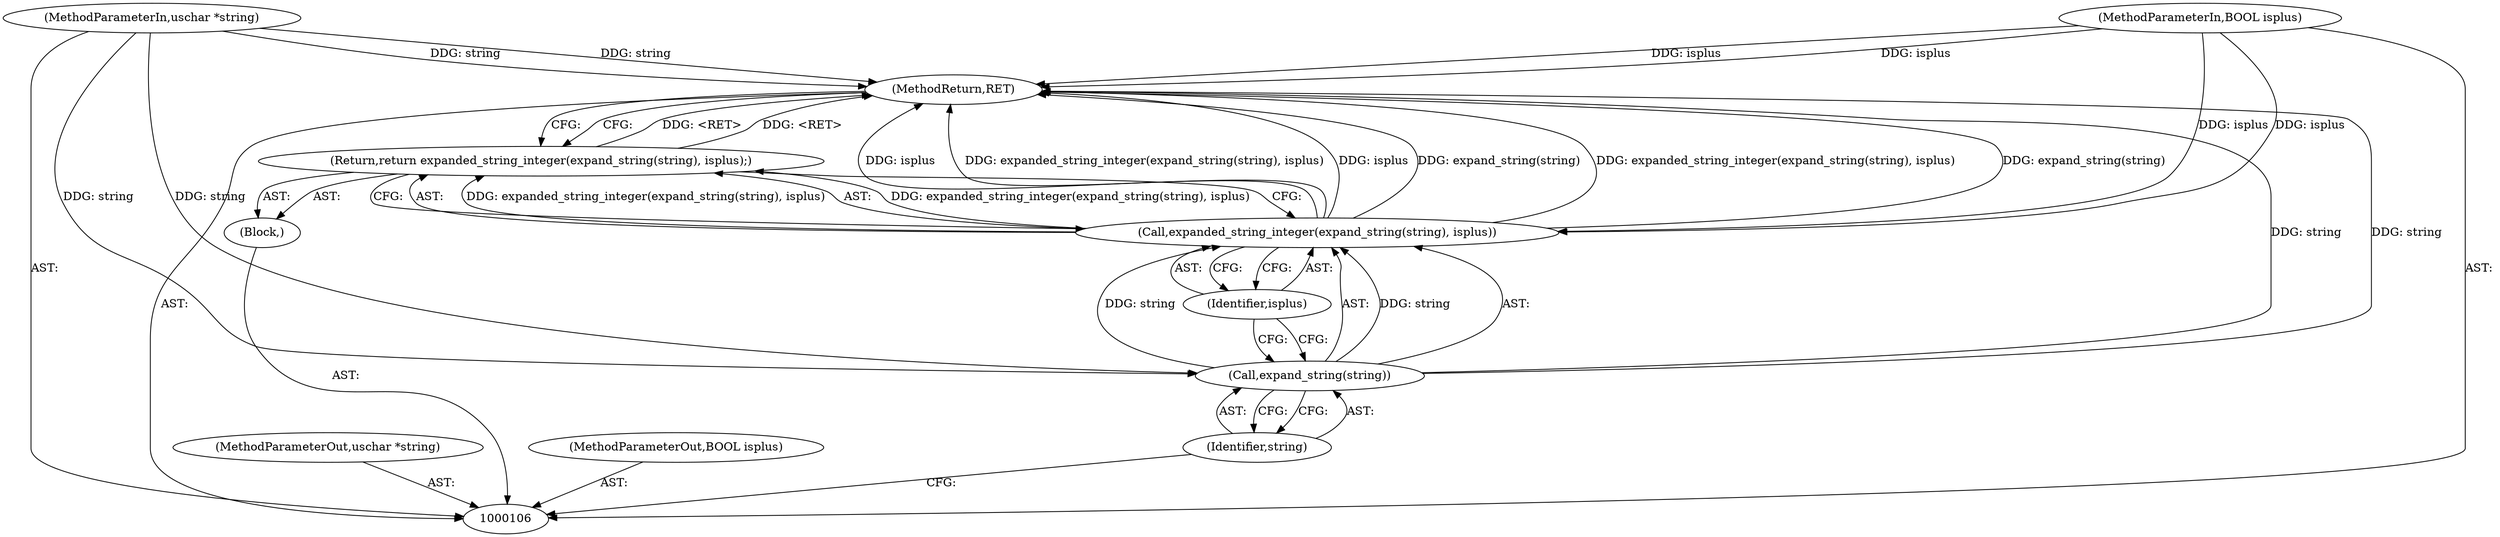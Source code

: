 digraph "0_exim_88a5ee399db9c15c2a94cd95aae6f364afab3249_0" {
"1000115" [label="(MethodReturn,RET)"];
"1000107" [label="(MethodParameterIn,uschar *string)"];
"1000386" [label="(MethodParameterOut,uschar *string)"];
"1000108" [label="(MethodParameterIn,BOOL isplus)"];
"1000387" [label="(MethodParameterOut,BOOL isplus)"];
"1000109" [label="(Block,)"];
"1000110" [label="(Return,return expanded_string_integer(expand_string(string), isplus);)"];
"1000112" [label="(Call,expand_string(string))"];
"1000113" [label="(Identifier,string)"];
"1000114" [label="(Identifier,isplus)"];
"1000111" [label="(Call,expanded_string_integer(expand_string(string), isplus))"];
"1000115" -> "1000106"  [label="AST: "];
"1000115" -> "1000110"  [label="CFG: "];
"1000110" -> "1000115"  [label="DDG: <RET>"];
"1000108" -> "1000115"  [label="DDG: isplus"];
"1000107" -> "1000115"  [label="DDG: string"];
"1000111" -> "1000115"  [label="DDG: isplus"];
"1000111" -> "1000115"  [label="DDG: expand_string(string)"];
"1000111" -> "1000115"  [label="DDG: expanded_string_integer(expand_string(string), isplus)"];
"1000112" -> "1000115"  [label="DDG: string"];
"1000107" -> "1000106"  [label="AST: "];
"1000107" -> "1000115"  [label="DDG: string"];
"1000107" -> "1000112"  [label="DDG: string"];
"1000386" -> "1000106"  [label="AST: "];
"1000108" -> "1000106"  [label="AST: "];
"1000108" -> "1000115"  [label="DDG: isplus"];
"1000108" -> "1000111"  [label="DDG: isplus"];
"1000387" -> "1000106"  [label="AST: "];
"1000109" -> "1000106"  [label="AST: "];
"1000110" -> "1000109"  [label="AST: "];
"1000110" -> "1000109"  [label="AST: "];
"1000110" -> "1000111"  [label="CFG: "];
"1000111" -> "1000110"  [label="AST: "];
"1000115" -> "1000110"  [label="CFG: "];
"1000110" -> "1000115"  [label="DDG: <RET>"];
"1000111" -> "1000110"  [label="DDG: expanded_string_integer(expand_string(string), isplus)"];
"1000112" -> "1000111"  [label="AST: "];
"1000112" -> "1000113"  [label="CFG: "];
"1000113" -> "1000112"  [label="AST: "];
"1000114" -> "1000112"  [label="CFG: "];
"1000112" -> "1000115"  [label="DDG: string"];
"1000112" -> "1000111"  [label="DDG: string"];
"1000107" -> "1000112"  [label="DDG: string"];
"1000113" -> "1000112"  [label="AST: "];
"1000113" -> "1000106"  [label="CFG: "];
"1000112" -> "1000113"  [label="CFG: "];
"1000114" -> "1000111"  [label="AST: "];
"1000114" -> "1000112"  [label="CFG: "];
"1000111" -> "1000114"  [label="CFG: "];
"1000111" -> "1000110"  [label="AST: "];
"1000111" -> "1000114"  [label="CFG: "];
"1000112" -> "1000111"  [label="AST: "];
"1000114" -> "1000111"  [label="AST: "];
"1000110" -> "1000111"  [label="CFG: "];
"1000111" -> "1000115"  [label="DDG: isplus"];
"1000111" -> "1000115"  [label="DDG: expand_string(string)"];
"1000111" -> "1000115"  [label="DDG: expanded_string_integer(expand_string(string), isplus)"];
"1000111" -> "1000110"  [label="DDG: expanded_string_integer(expand_string(string), isplus)"];
"1000112" -> "1000111"  [label="DDG: string"];
"1000108" -> "1000111"  [label="DDG: isplus"];
}

